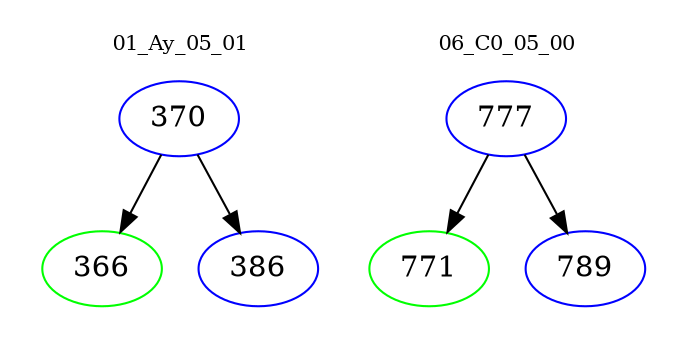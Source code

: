 digraph{
subgraph cluster_0 {
color = white
label = "01_Ay_05_01";
fontsize=10;
T0_370 [label="370", color="blue"]
T0_370 -> T0_366 [color="black"]
T0_366 [label="366", color="green"]
T0_370 -> T0_386 [color="black"]
T0_386 [label="386", color="blue"]
}
subgraph cluster_1 {
color = white
label = "06_C0_05_00";
fontsize=10;
T1_777 [label="777", color="blue"]
T1_777 -> T1_771 [color="black"]
T1_771 [label="771", color="green"]
T1_777 -> T1_789 [color="black"]
T1_789 [label="789", color="blue"]
}
}
